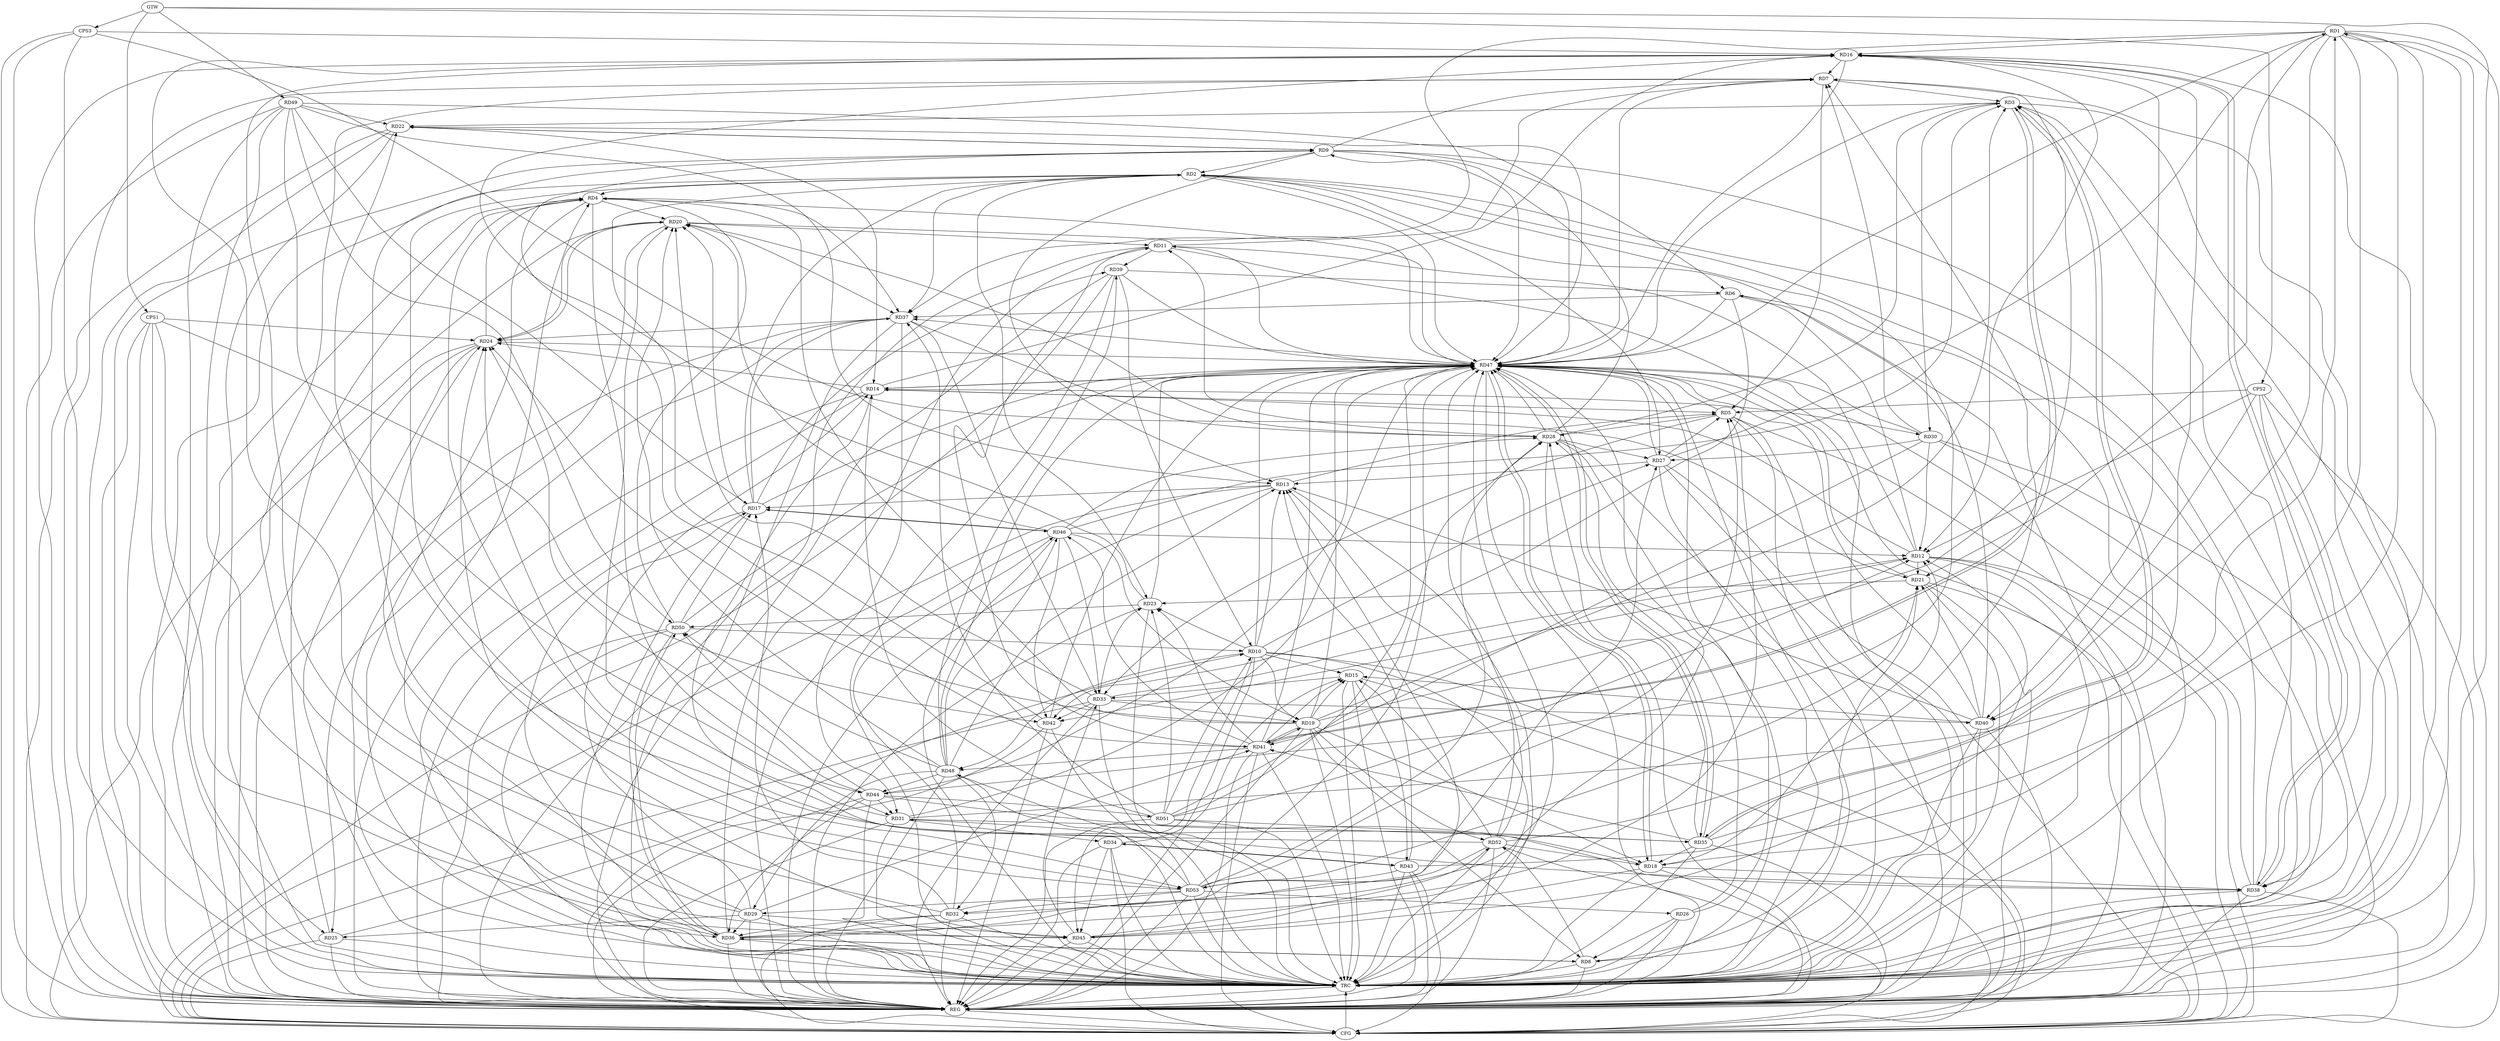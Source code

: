 strict digraph G {
  RD1 [ label="RD1" ];
  RD2 [ label="RD2" ];
  RD3 [ label="RD3" ];
  RD4 [ label="RD4" ];
  RD5 [ label="RD5" ];
  RD6 [ label="RD6" ];
  RD7 [ label="RD7" ];
  RD8 [ label="RD8" ];
  RD9 [ label="RD9" ];
  RD10 [ label="RD10" ];
  RD11 [ label="RD11" ];
  RD12 [ label="RD12" ];
  RD13 [ label="RD13" ];
  RD14 [ label="RD14" ];
  RD15 [ label="RD15" ];
  RD16 [ label="RD16" ];
  RD17 [ label="RD17" ];
  RD18 [ label="RD18" ];
  RD19 [ label="RD19" ];
  RD20 [ label="RD20" ];
  RD21 [ label="RD21" ];
  RD22 [ label="RD22" ];
  RD23 [ label="RD23" ];
  RD24 [ label="RD24" ];
  RD25 [ label="RD25" ];
  RD26 [ label="RD26" ];
  RD27 [ label="RD27" ];
  RD28 [ label="RD28" ];
  RD29 [ label="RD29" ];
  RD30 [ label="RD30" ];
  RD31 [ label="RD31" ];
  RD32 [ label="RD32" ];
  RD33 [ label="RD33" ];
  RD34 [ label="RD34" ];
  RD35 [ label="RD35" ];
  RD36 [ label="RD36" ];
  RD37 [ label="RD37" ];
  RD38 [ label="RD38" ];
  RD39 [ label="RD39" ];
  RD40 [ label="RD40" ];
  RD41 [ label="RD41" ];
  RD42 [ label="RD42" ];
  RD43 [ label="RD43" ];
  RD44 [ label="RD44" ];
  RD45 [ label="RD45" ];
  RD46 [ label="RD46" ];
  RD47 [ label="RD47" ];
  RD48 [ label="RD48" ];
  RD49 [ label="RD49" ];
  RD50 [ label="RD50" ];
  RD51 [ label="RD51" ];
  RD52 [ label="RD52" ];
  RD53 [ label="RD53" ];
  CPS1 [ label="CPS1" ];
  CPS2 [ label="CPS2" ];
  CPS3 [ label="CPS3" ];
  GTW [ label="GTW" ];
  REG [ label="REG" ];
  CFG [ label="CFG" ];
  TRC [ label="TRC" ];
  RD1 -> RD16;
  RD1 -> RD18;
  RD1 -> RD21;
  RD27 -> RD1;
  RD31 -> RD1;
  RD1 -> RD37;
  RD1 -> RD38;
  RD1 -> RD40;
  RD43 -> RD1;
  RD2 -> RD4;
  RD9 -> RD2;
  RD17 -> RD2;
  RD2 -> RD23;
  RD2 -> RD27;
  RD2 -> RD37;
  RD38 -> RD2;
  RD40 -> RD2;
  RD42 -> RD2;
  RD2 -> RD44;
  RD2 -> RD47;
  RD2 -> RD53;
  RD7 -> RD3;
  RD19 -> RD3;
  RD3 -> RD22;
  RD28 -> RD3;
  RD3 -> RD30;
  RD3 -> RD35;
  RD35 -> RD3;
  RD38 -> RD3;
  RD3 -> RD41;
  RD41 -> RD3;
  RD46 -> RD3;
  RD19 -> RD4;
  RD4 -> RD20;
  RD24 -> RD4;
  RD25 -> RD4;
  RD4 -> RD31;
  RD36 -> RD4;
  RD4 -> RD37;
  RD4 -> RD47;
  RD50 -> RD4;
  RD4 -> RD53;
  RD7 -> RD5;
  RD13 -> RD5;
  RD14 -> RD5;
  RD27 -> RD5;
  RD5 -> RD28;
  RD5 -> RD33;
  RD36 -> RD5;
  RD53 -> RD5;
  RD9 -> RD6;
  RD12 -> RD6;
  RD6 -> RD37;
  RD39 -> RD6;
  RD6 -> RD42;
  RD9 -> RD7;
  RD11 -> RD7;
  RD16 -> RD7;
  RD19 -> RD7;
  RD30 -> RD7;
  RD45 -> RD7;
  RD52 -> RD7;
  RD19 -> RD8;
  RD8 -> RD21;
  RD26 -> RD8;
  RD8 -> RD36;
  RD36 -> RD8;
  RD40 -> RD8;
  RD8 -> RD52;
  RD9 -> RD13;
  RD9 -> RD22;
  RD22 -> RD9;
  RD28 -> RD9;
  RD9 -> RD41;
  RD53 -> RD9;
  RD10 -> RD13;
  RD10 -> RD15;
  RD10 -> RD19;
  RD10 -> RD23;
  RD25 -> RD10;
  RD10 -> RD27;
  RD39 -> RD10;
  RD10 -> RD45;
  RD10 -> RD48;
  RD50 -> RD10;
  RD51 -> RD10;
  RD12 -> RD11;
  RD20 -> RD11;
  RD28 -> RD11;
  RD36 -> RD11;
  RD11 -> RD39;
  RD11 -> RD41;
  RD11 -> RD47;
  RD12 -> RD14;
  RD16 -> RD12;
  RD18 -> RD12;
  RD12 -> RD21;
  RD30 -> RD12;
  RD33 -> RD12;
  RD12 -> RD42;
  RD45 -> RD12;
  RD46 -> RD12;
  RD51 -> RD12;
  RD13 -> RD17;
  RD27 -> RD13;
  RD36 -> RD13;
  RD40 -> RD13;
  RD43 -> RD13;
  RD48 -> RD13;
  RD49 -> RD13;
  RD52 -> RD13;
  RD14 -> RD16;
  RD22 -> RD14;
  RD14 -> RD24;
  RD29 -> RD14;
  RD14 -> RD30;
  RD14 -> RD38;
  RD47 -> RD14;
  RD51 -> RD14;
  RD19 -> RD15;
  RD15 -> RD33;
  RD34 -> RD15;
  RD40 -> RD15;
  RD41 -> RD15;
  RD15 -> RD43;
  RD52 -> RD15;
  RD23 -> RD16;
  RD29 -> RD16;
  RD32 -> RD16;
  RD35 -> RD16;
  RD16 -> RD38;
  RD38 -> RD16;
  RD16 -> RD40;
  RD17 -> RD20;
  RD32 -> RD17;
  RD36 -> RD17;
  RD17 -> RD37;
  RD17 -> RD39;
  RD17 -> RD46;
  RD46 -> RD17;
  RD49 -> RD17;
  RD50 -> RD17;
  RD19 -> RD18;
  RD18 -> RD22;
  RD35 -> RD18;
  RD18 -> RD38;
  RD18 -> RD45;
  RD47 -> RD18;
  RD52 -> RD18;
  RD19 -> RD24;
  RD33 -> RD19;
  RD19 -> RD41;
  RD41 -> RD19;
  RD46 -> RD19;
  RD19 -> RD47;
  RD19 -> RD52;
  RD20 -> RD24;
  RD24 -> RD20;
  RD28 -> RD20;
  RD31 -> RD20;
  RD33 -> RD20;
  RD20 -> RD37;
  RD46 -> RD20;
  RD48 -> RD20;
  RD21 -> RD23;
  RD40 -> RD21;
  RD53 -> RD21;
  RD49 -> RD22;
  RD33 -> RD23;
  RD41 -> RD23;
  RD23 -> RD47;
  RD23 -> RD50;
  RD51 -> RD23;
  RD29 -> RD24;
  RD37 -> RD24;
  RD44 -> RD24;
  RD45 -> RD24;
  RD52 -> RD24;
  RD29 -> RD25;
  RD37 -> RD25;
  RD26 -> RD28;
  RD53 -> RD26;
  RD28 -> RD27;
  RD30 -> RD27;
  RD32 -> RD27;
  RD35 -> RD28;
  RD37 -> RD28;
  RD46 -> RD28;
  RD51 -> RD28;
  RD53 -> RD28;
  RD29 -> RD36;
  RD29 -> RD41;
  RD29 -> RD45;
  RD48 -> RD29;
  RD53 -> RD29;
  RD30 -> RD41;
  RD30 -> RD47;
  RD31 -> RD34;
  RD31 -> RD35;
  RD37 -> RD31;
  RD44 -> RD31;
  RD53 -> RD31;
  RD32 -> RD36;
  RD32 -> RD46;
  RD48 -> RD32;
  RD52 -> RD32;
  RD53 -> RD32;
  RD37 -> RD33;
  RD33 -> RD40;
  RD33 -> RD42;
  RD45 -> RD33;
  RD46 -> RD33;
  RD34 -> RD43;
  RD43 -> RD34;
  RD34 -> RD45;
  RD35 -> RD41;
  RD35 -> RD47;
  RD47 -> RD35;
  RD51 -> RD35;
  RD44 -> RD36;
  RD49 -> RD36;
  RD36 -> RD50;
  RD50 -> RD36;
  RD47 -> RD37;
  RD51 -> RD37;
  RD44 -> RD38;
  RD48 -> RD39;
  RD41 -> RD46;
  RD41 -> RD47;
  RD41 -> RD48;
  RD46 -> RD42;
  RD43 -> RD53;
  RD48 -> RD44;
  RD49 -> RD44;
  RD44 -> RD50;
  RD44 -> RD51;
  RD45 -> RD52;
  RD48 -> RD46;
  RD48 -> RD47;
  RD49 -> RD47;
  RD52 -> RD47;
  RD48 -> RD50;
  RD53 -> RD48;
  RD49 -> RD50;
  CPS1 -> RD45;
  CPS1 -> RD42;
  CPS1 -> RD24;
  CPS1 -> RD25;
  CPS2 -> RD40;
  CPS2 -> RD12;
  CPS2 -> RD38;
  CPS2 -> RD5;
  CPS3 -> RD16;
  CPS3 -> RD21;
  GTW -> RD49;
  GTW -> CPS1;
  GTW -> CPS2;
  GTW -> CPS3;
  RD1 -> REG;
  RD2 -> REG;
  RD3 -> REG;
  RD4 -> REG;
  RD5 -> REG;
  RD6 -> REG;
  RD7 -> REG;
  RD8 -> REG;
  RD9 -> REG;
  RD10 -> REG;
  RD11 -> REG;
  RD12 -> REG;
  RD13 -> REG;
  RD14 -> REG;
  RD15 -> REG;
  RD16 -> REG;
  RD17 -> REG;
  RD18 -> REG;
  RD19 -> REG;
  RD20 -> REG;
  RD21 -> REG;
  RD22 -> REG;
  RD23 -> REG;
  RD24 -> REG;
  RD25 -> REG;
  RD26 -> REG;
  RD27 -> REG;
  RD28 -> REG;
  RD29 -> REG;
  RD30 -> REG;
  RD31 -> REG;
  RD32 -> REG;
  RD33 -> REG;
  RD34 -> REG;
  RD35 -> REG;
  RD36 -> REG;
  RD37 -> REG;
  RD38 -> REG;
  RD39 -> REG;
  RD40 -> REG;
  RD41 -> REG;
  RD42 -> REG;
  RD43 -> REG;
  RD44 -> REG;
  RD45 -> REG;
  RD46 -> REG;
  RD47 -> REG;
  RD48 -> REG;
  RD49 -> REG;
  RD50 -> REG;
  RD51 -> REG;
  RD52 -> REG;
  RD53 -> REG;
  CPS1 -> REG;
  CPS2 -> REG;
  CPS3 -> REG;
  RD10 -> CFG;
  RD38 -> CFG;
  RD5 -> CFG;
  CPS3 -> CFG;
  RD25 -> CFG;
  RD42 -> CFG;
  RD43 -> CFG;
  RD21 -> CFG;
  RD52 -> CFG;
  RD34 -> CFG;
  RD28 -> CFG;
  RD47 -> CFG;
  RD41 -> CFG;
  RD32 -> CFG;
  RD15 -> CFG;
  RD22 -> CFG;
  RD24 -> CFG;
  RD33 -> CFG;
  RD39 -> CFG;
  RD1 -> CFG;
  RD12 -> CFG;
  RD13 -> CFG;
  RD27 -> CFG;
  REG -> CFG;
  RD1 -> TRC;
  RD2 -> TRC;
  RD3 -> TRC;
  RD4 -> TRC;
  RD5 -> TRC;
  RD6 -> TRC;
  RD7 -> TRC;
  RD8 -> TRC;
  RD9 -> TRC;
  RD10 -> TRC;
  RD11 -> TRC;
  RD12 -> TRC;
  RD13 -> TRC;
  RD14 -> TRC;
  RD15 -> TRC;
  RD16 -> TRC;
  RD17 -> TRC;
  RD18 -> TRC;
  RD19 -> TRC;
  RD20 -> TRC;
  RD21 -> TRC;
  RD22 -> TRC;
  RD23 -> TRC;
  RD24 -> TRC;
  RD25 -> TRC;
  RD26 -> TRC;
  RD27 -> TRC;
  RD28 -> TRC;
  RD29 -> TRC;
  RD30 -> TRC;
  RD31 -> TRC;
  RD32 -> TRC;
  RD33 -> TRC;
  RD34 -> TRC;
  RD35 -> TRC;
  RD36 -> TRC;
  RD37 -> TRC;
  RD38 -> TRC;
  RD39 -> TRC;
  RD40 -> TRC;
  RD41 -> TRC;
  RD42 -> TRC;
  RD43 -> TRC;
  RD44 -> TRC;
  RD45 -> TRC;
  RD46 -> TRC;
  RD47 -> TRC;
  RD48 -> TRC;
  RD49 -> TRC;
  RD50 -> TRC;
  RD51 -> TRC;
  RD52 -> TRC;
  RD53 -> TRC;
  CPS1 -> TRC;
  CPS2 -> TRC;
  CPS3 -> TRC;
  GTW -> TRC;
  CFG -> TRC;
  TRC -> REG;
  RD26 -> RD47;
  RD17 -> RD47;
  RD9 -> RD47;
  RD40 -> RD47;
  RD44 -> RD47;
  RD20 -> RD47;
  RD14 -> RD47;
  RD45 -> RD47;
  RD28 -> RD47;
  RD21 -> RD47;
  RD18 -> RD47;
  RD38 -> RD47;
  RD6 -> RD47;
  RD24 -> RD47;
  RD53 -> RD47;
  RD42 -> RD47;
  RD51 -> RD47;
  RD10 -> RD47;
  RD22 -> RD47;
  RD1 -> RD47;
  RD7 -> RD47;
  RD39 -> RD47;
  RD16 -> RD47;
  RD27 -> RD47;
  RD31 -> RD47;
  RD5 -> RD47;
  RD36 -> RD47;
  RD50 -> RD47;
  RD3 -> RD47;
}
